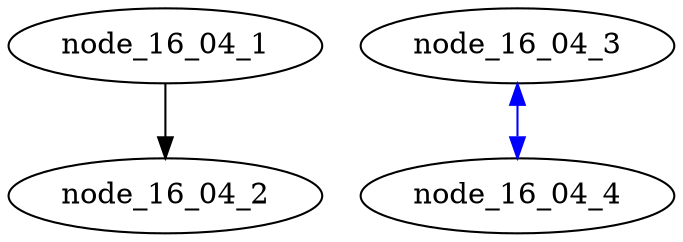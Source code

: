 strict digraph graph_16_04
{
	node_16_04_1
	->
	{
		node_16_04_2
	}

	node_16_04_3 -> node_16_04_4
	[
		color = blue
		dir   = "both",
	]
}
